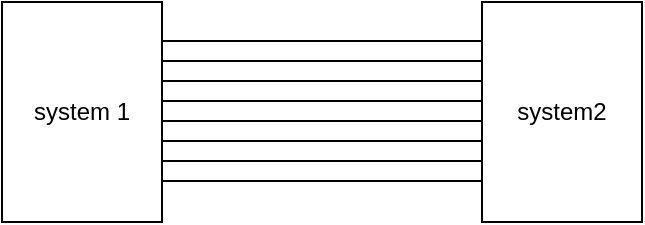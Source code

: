 <mxfile version="15.9.4" type="device"><diagram id="PJXh9xFMc9HLuKCqOvos" name="Page-1"><mxGraphModel dx="1422" dy="655" grid="1" gridSize="10" guides="1" tooltips="1" connect="1" arrows="1" fold="1" page="1" pageScale="1" pageWidth="827" pageHeight="1169" math="0" shadow="0"><root><mxCell id="0"/><mxCell id="1" parent="0"/><mxCell id="-_lJQuJkIqwJeNF6441w-1" value="system 1" style="rounded=0;whiteSpace=wrap;html=1;" vertex="1" parent="1"><mxGeometry x="220" y="250" width="80" height="110" as="geometry"/></mxCell><mxCell id="-_lJQuJkIqwJeNF6441w-2" value="system2" style="rounded=0;whiteSpace=wrap;html=1;" vertex="1" parent="1"><mxGeometry x="460" y="250" width="80" height="110" as="geometry"/></mxCell><mxCell id="-_lJQuJkIqwJeNF6441w-3" value="" style="endArrow=none;html=1;rounded=0;" edge="1" parent="1"><mxGeometry width="50" height="50" relative="1" as="geometry"><mxPoint x="300" y="329.5" as="sourcePoint"/><mxPoint x="460" y="329.5" as="targetPoint"/></mxGeometry></mxCell><mxCell id="-_lJQuJkIqwJeNF6441w-4" value="" style="endArrow=none;html=1;rounded=0;" edge="1" parent="1"><mxGeometry width="50" height="50" relative="1" as="geometry"><mxPoint x="300" y="339.5" as="sourcePoint"/><mxPoint x="460" y="339.5" as="targetPoint"/></mxGeometry></mxCell><mxCell id="-_lJQuJkIqwJeNF6441w-5" value="" style="endArrow=none;html=1;rounded=0;" edge="1" parent="1"><mxGeometry width="50" height="50" relative="1" as="geometry"><mxPoint x="300" y="319.5" as="sourcePoint"/><mxPoint x="460" y="319.5" as="targetPoint"/></mxGeometry></mxCell><mxCell id="-_lJQuJkIqwJeNF6441w-6" value="" style="endArrow=none;html=1;rounded=0;" edge="1" parent="1"><mxGeometry width="50" height="50" relative="1" as="geometry"><mxPoint x="300" y="309.5" as="sourcePoint"/><mxPoint x="460" y="309.5" as="targetPoint"/></mxGeometry></mxCell><mxCell id="-_lJQuJkIqwJeNF6441w-7" value="" style="endArrow=none;html=1;rounded=0;" edge="1" parent="1"><mxGeometry width="50" height="50" relative="1" as="geometry"><mxPoint x="300" y="289.5" as="sourcePoint"/><mxPoint x="460" y="289.5" as="targetPoint"/></mxGeometry></mxCell><mxCell id="-_lJQuJkIqwJeNF6441w-8" value="" style="endArrow=none;html=1;rounded=0;" edge="1" parent="1"><mxGeometry width="50" height="50" relative="1" as="geometry"><mxPoint x="300" y="299.5" as="sourcePoint"/><mxPoint x="460" y="299.5" as="targetPoint"/></mxGeometry></mxCell><mxCell id="-_lJQuJkIqwJeNF6441w-9" value="" style="endArrow=none;html=1;rounded=0;" edge="1" parent="1"><mxGeometry width="50" height="50" relative="1" as="geometry"><mxPoint x="300" y="279.5" as="sourcePoint"/><mxPoint x="460" y="279.5" as="targetPoint"/></mxGeometry></mxCell><mxCell id="-_lJQuJkIqwJeNF6441w-10" value="" style="endArrow=none;html=1;rounded=0;" edge="1" parent="1"><mxGeometry width="50" height="50" relative="1" as="geometry"><mxPoint x="300" y="269.5" as="sourcePoint"/><mxPoint x="460" y="269.5" as="targetPoint"/></mxGeometry></mxCell></root></mxGraphModel></diagram></mxfile>